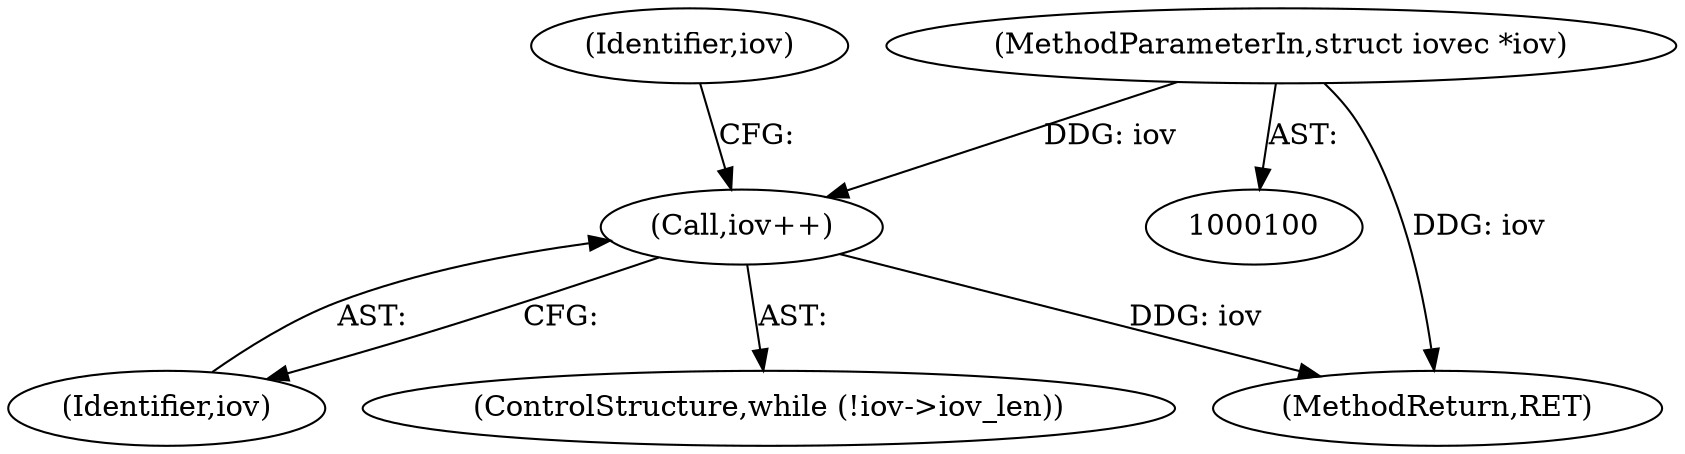 digraph "1_linux_637b58c2887e5e57850865839cc75f59184b23d1_0@pointer" {
"1000117" [label="(Call,iov++)"];
"1000101" [label="(MethodParameterIn,struct iovec *iov)"];
"1000117" [label="(Call,iov++)"];
"1000115" [label="(Identifier,iov)"];
"1000162" [label="(MethodReturn,RET)"];
"1000118" [label="(Identifier,iov)"];
"1000101" [label="(MethodParameterIn,struct iovec *iov)"];
"1000112" [label="(ControlStructure,while (!iov->iov_len))"];
"1000117" -> "1000112"  [label="AST: "];
"1000117" -> "1000118"  [label="CFG: "];
"1000118" -> "1000117"  [label="AST: "];
"1000115" -> "1000117"  [label="CFG: "];
"1000117" -> "1000162"  [label="DDG: iov"];
"1000101" -> "1000117"  [label="DDG: iov"];
"1000101" -> "1000100"  [label="AST: "];
"1000101" -> "1000162"  [label="DDG: iov"];
}
